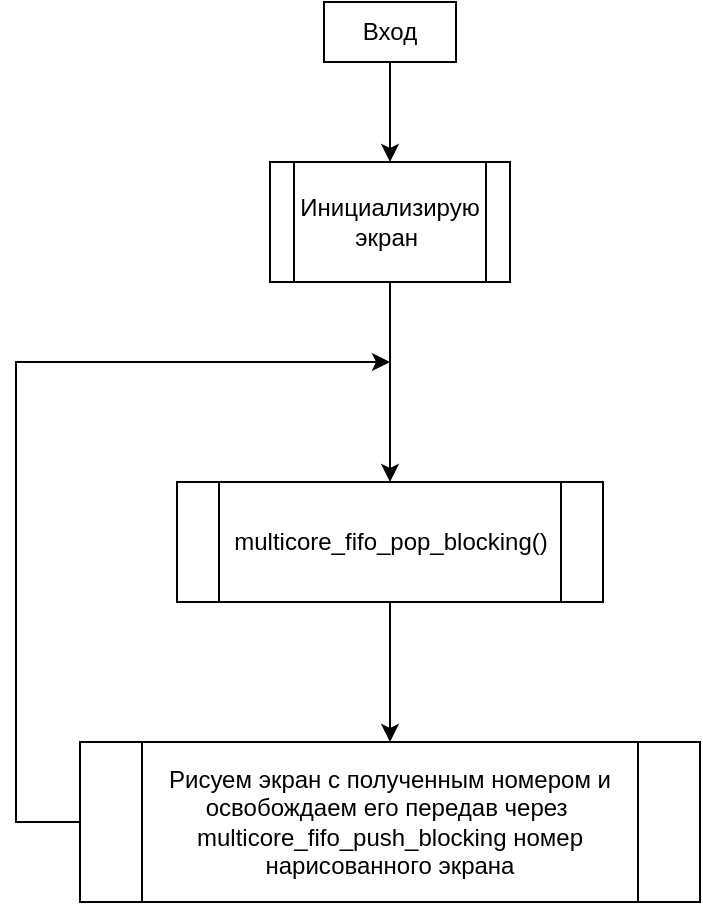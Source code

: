 <mxfile version="24.7.17">
  <diagram id="C5RBs43oDa-KdzZeNtuy" name="Page-1">
    <mxGraphModel dx="2074" dy="1203" grid="1" gridSize="10" guides="1" tooltips="1" connect="1" arrows="1" fold="1" page="1" pageScale="1" pageWidth="827" pageHeight="1169" math="0" shadow="0">
      <root>
        <mxCell id="WIyWlLk6GJQsqaUBKTNV-0" />
        <mxCell id="WIyWlLk6GJQsqaUBKTNV-1" parent="WIyWlLk6GJQsqaUBKTNV-0" />
        <mxCell id="btgQu8iJuiN861W0JhuT-10" value="" style="edgeStyle=orthogonalEdgeStyle;rounded=0;orthogonalLoop=1;jettySize=auto;html=1;" edge="1" parent="WIyWlLk6GJQsqaUBKTNV-1" source="btgQu8iJuiN861W0JhuT-0" target="btgQu8iJuiN861W0JhuT-7">
          <mxGeometry relative="1" as="geometry" />
        </mxCell>
        <mxCell id="btgQu8iJuiN861W0JhuT-0" value="Вход" style="rounded=0;whiteSpace=wrap;html=1;" vertex="1" parent="WIyWlLk6GJQsqaUBKTNV-1">
          <mxGeometry x="354" y="40" width="66" height="30" as="geometry" />
        </mxCell>
        <mxCell id="btgQu8iJuiN861W0JhuT-12" value="" style="edgeStyle=orthogonalEdgeStyle;rounded=0;orthogonalLoop=1;jettySize=auto;html=1;entryX=0.5;entryY=0;entryDx=0;entryDy=0;" edge="1" parent="WIyWlLk6GJQsqaUBKTNV-1" source="btgQu8iJuiN861W0JhuT-7" target="btgQu8iJuiN861W0JhuT-16">
          <mxGeometry relative="1" as="geometry">
            <mxPoint x="387" y="250" as="targetPoint" />
          </mxGeometry>
        </mxCell>
        <mxCell id="btgQu8iJuiN861W0JhuT-7" value="Инициализирую экран&amp;nbsp;" style="shape=process;whiteSpace=wrap;html=1;backgroundOutline=1;rounded=0;" vertex="1" parent="WIyWlLk6GJQsqaUBKTNV-1">
          <mxGeometry x="327" y="120" width="120" height="60" as="geometry" />
        </mxCell>
        <mxCell id="btgQu8iJuiN861W0JhuT-14" value="&lt;div&gt;&lt;br&gt;&lt;/div&gt;&lt;div&gt;&lt;br&gt;&lt;/div&gt;" style="edgeStyle=orthogonalEdgeStyle;rounded=0;orthogonalLoop=1;jettySize=auto;html=1;" edge="1" parent="WIyWlLk6GJQsqaUBKTNV-1" source="btgQu8iJuiN861W0JhuT-16" target="btgQu8iJuiN861W0JhuT-13">
          <mxGeometry relative="1" as="geometry">
            <mxPoint x="387" y="330" as="sourcePoint" />
          </mxGeometry>
        </mxCell>
        <mxCell id="btgQu8iJuiN861W0JhuT-15" style="edgeStyle=orthogonalEdgeStyle;rounded=0;orthogonalLoop=1;jettySize=auto;html=1;exitX=0;exitY=0.5;exitDx=0;exitDy=0;" edge="1" parent="WIyWlLk6GJQsqaUBKTNV-1" source="btgQu8iJuiN861W0JhuT-13">
          <mxGeometry relative="1" as="geometry">
            <mxPoint x="387" y="220" as="targetPoint" />
            <Array as="points">
              <mxPoint x="200" y="450" />
              <mxPoint x="200" y="220" />
            </Array>
          </mxGeometry>
        </mxCell>
        <mxCell id="btgQu8iJuiN861W0JhuT-13" value="Рисуем экран с полученным номером и освобождаем его передав через&amp;nbsp;&lt;div&gt;multicore_fifo_push_blocking номер нарисованного экрана&lt;/div&gt;" style="shape=process;whiteSpace=wrap;html=1;backgroundOutline=1;rounded=0;" vertex="1" parent="WIyWlLk6GJQsqaUBKTNV-1">
          <mxGeometry x="232" y="410" width="310" height="80" as="geometry" />
        </mxCell>
        <mxCell id="btgQu8iJuiN861W0JhuT-16" value="multicore_fifo_pop_blocking()" style="shape=process;whiteSpace=wrap;html=1;backgroundOutline=1;rounded=0;" vertex="1" parent="WIyWlLk6GJQsqaUBKTNV-1">
          <mxGeometry x="280.5" y="280" width="213" height="60" as="geometry" />
        </mxCell>
      </root>
    </mxGraphModel>
  </diagram>
</mxfile>
